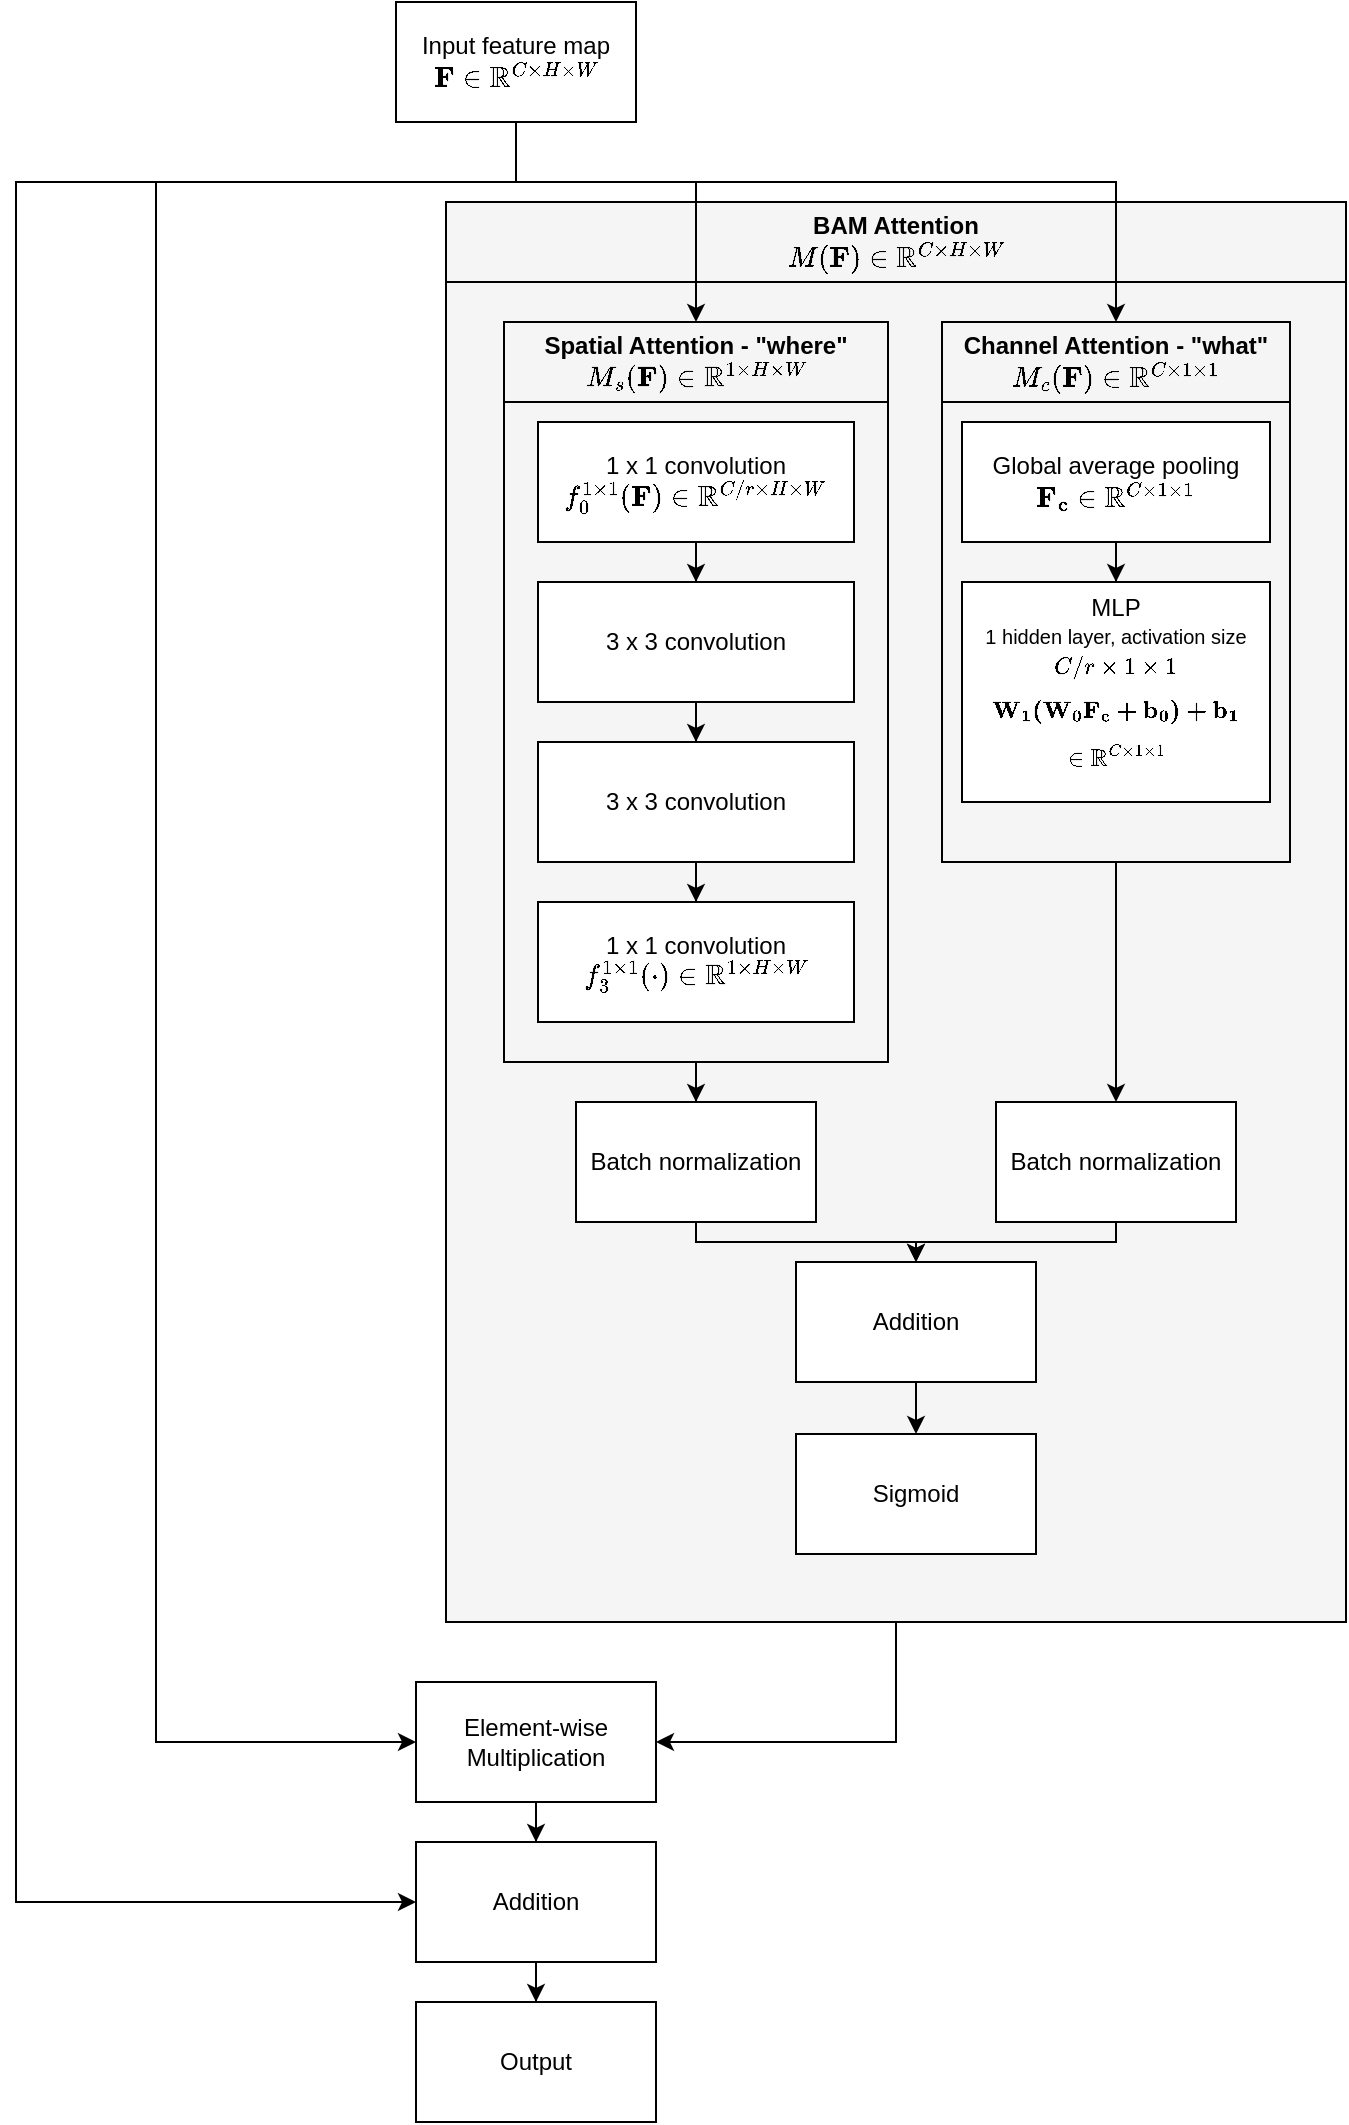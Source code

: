 <mxfile version="21.5.0" type="device" pages="4">
  <diagram name="BAM" id="zsld6Jxi-Ew4ygfTaV6O">
    <mxGraphModel dx="1139" dy="1186" grid="1" gridSize="10" guides="1" tooltips="1" connect="1" arrows="1" fold="1" page="1" pageScale="1" pageWidth="827" pageHeight="1169" math="1" shadow="0">
      <root>
        <mxCell id="0" />
        <mxCell id="1" parent="0" />
        <mxCell id="NymrAEIs1yoX1wFV64J--50" value="BAM Attention&lt;br&gt;\(M(\mathbf{F}) \in \mathbb{R}^{C \times H \times W} \)" style="swimlane;whiteSpace=wrap;html=1;startSize=40;fillColor=#F5F5F5;swimlaneLine=1;glass=0;gradientColor=none;swimlaneFillColor=#F5F5F5;" parent="1" vertex="1">
          <mxGeometry x="355" y="220" width="450" height="710" as="geometry">
            <mxRectangle x="500" y="240" width="140" height="30" as="alternateBounds" />
          </mxGeometry>
        </mxCell>
        <mxCell id="NymrAEIs1yoX1wFV64J--5" value="Batch normalization" style="rounded=0;whiteSpace=wrap;html=1;" parent="NymrAEIs1yoX1wFV64J--50" vertex="1">
          <mxGeometry x="275" y="450" width="120" height="60" as="geometry" />
        </mxCell>
        <mxCell id="NymrAEIs1yoX1wFV64J--57" value="" style="edgeStyle=orthogonalEdgeStyle;rounded=0;orthogonalLoop=1;jettySize=auto;html=1;exitX=0.5;exitY=1;exitDx=0;exitDy=0;" parent="NymrAEIs1yoX1wFV64J--50" source="NymrAEIs1yoX1wFV64J--28" target="NymrAEIs1yoX1wFV64J--5" edge="1">
          <mxGeometry relative="1" as="geometry">
            <mxPoint x="735" y="630" as="sourcePoint" />
            <mxPoint x="635" y="750" as="targetPoint" />
            <Array as="points">
              <mxPoint x="335" y="390" />
              <mxPoint x="335" y="390" />
            </Array>
          </mxGeometry>
        </mxCell>
        <mxCell id="NymrAEIs1yoX1wFV64J--17" style="edgeStyle=orthogonalEdgeStyle;rounded=0;orthogonalLoop=1;jettySize=auto;html=1;exitX=0.5;exitY=1;exitDx=0;exitDy=0;" parent="NymrAEIs1yoX1wFV64J--50" source="NymrAEIs1yoX1wFV64J--5" target="NymrAEIs1yoX1wFV64J--16" edge="1">
          <mxGeometry relative="1" as="geometry">
            <Array as="points">
              <mxPoint x="335" y="520" />
              <mxPoint x="235" y="520" />
            </Array>
          </mxGeometry>
        </mxCell>
        <mxCell id="NymrAEIs1yoX1wFV64J--28" value="Channel Attention - &quot;what&quot;&lt;br&gt;\(M_c(\mathbf{F}&lt;br&gt;) \in \mathbb{R}^{C \times 1 \times 1} \)" style="swimlane;whiteSpace=wrap;html=1;startSize=40;fillColor=#F5F5F5;swimlaneLine=1;glass=0;gradientColor=none;swimlaneFillColor=#F5F5F5;" parent="NymrAEIs1yoX1wFV64J--50" vertex="1">
          <mxGeometry x="248" y="60" width="174" height="270" as="geometry">
            <mxRectangle x="500" y="240" width="140" height="30" as="alternateBounds" />
          </mxGeometry>
        </mxCell>
        <mxCell id="NymrAEIs1yoX1wFV64J--2" value="Global average pooling&lt;br&gt;\(\mathbf{F_c} \in \mathbb{R}^{C \times 1 \times 1} \)" style="rounded=0;whiteSpace=wrap;html=1;" parent="NymrAEIs1yoX1wFV64J--28" vertex="1">
          <mxGeometry x="10" y="50" width="154" height="60" as="geometry" />
        </mxCell>
        <mxCell id="NymrAEIs1yoX1wFV64J--3" value="MLP&lt;br&gt;&lt;div style=&quot;&quot;&gt;&lt;span style=&quot;background-color: initial;&quot;&gt;&lt;font style=&quot;font-size: 10px;&quot;&gt;1 hidden layer, activation size \( C/r \times 1 \times 1 \)&lt;/font&gt;&lt;/span&gt;&lt;/div&gt;&lt;div style=&quot;&quot;&gt;&lt;span style=&quot;background-color: initial;&quot;&gt;&lt;font style=&quot;font-size: 10px;&quot;&gt;\[ \mathbf{W_1(W_0 F_c + b_0) + b_1} \]&lt;/font&gt;&lt;/span&gt;&lt;/div&gt;&lt;div style=&quot;&quot;&gt;&lt;span style=&quot;background-color: initial;&quot;&gt;&lt;font style=&quot;font-size: 10px;&quot;&gt;\[ \in \mathbb{R}^{C \times 1 \times 1} \]&lt;/font&gt;&lt;/span&gt;&lt;/div&gt;" style="rounded=0;whiteSpace=wrap;html=1;" parent="NymrAEIs1yoX1wFV64J--28" vertex="1">
          <mxGeometry x="10" y="130" width="154" height="110" as="geometry" />
        </mxCell>
        <mxCell id="NymrAEIs1yoX1wFV64J--4" value="" style="edgeStyle=orthogonalEdgeStyle;rounded=0;orthogonalLoop=1;jettySize=auto;html=1;" parent="NymrAEIs1yoX1wFV64J--28" source="NymrAEIs1yoX1wFV64J--2" target="NymrAEIs1yoX1wFV64J--3" edge="1">
          <mxGeometry relative="1" as="geometry" />
        </mxCell>
        <mxCell id="NymrAEIs1yoX1wFV64J--29" value="Spatial Attention - &quot;where&quot;&lt;br&gt;\(M_s(\mathbf{F}) \in \mathbb{R}^{1 \times H \times W} \)" style="swimlane;whiteSpace=wrap;html=1;startSize=40;fillColor=#F5F5F5;glass=0;gradientColor=none;swimlaneFillColor=#F5F5F5;" parent="NymrAEIs1yoX1wFV64J--50" vertex="1">
          <mxGeometry x="29" y="60" width="192" height="370" as="geometry">
            <mxRectangle x="500" y="240" width="140" height="30" as="alternateBounds" />
          </mxGeometry>
        </mxCell>
        <mxCell id="NymrAEIs1yoX1wFV64J--14" value="1 x 1 convolution&lt;br style=&quot;border-color: var(--border-color);&quot;&gt;\( f_3^{1 \times 1} (\mathbf{\cdot}) \in \mathbb{R}^{1 \times H \times W} \)" style="rounded=0;whiteSpace=wrap;html=1;" parent="NymrAEIs1yoX1wFV64J--29" vertex="1">
          <mxGeometry x="17" y="290" width="158" height="60" as="geometry" />
        </mxCell>
        <mxCell id="NymrAEIs1yoX1wFV64J--11" value="3 x 3 convolution" style="rounded=0;whiteSpace=wrap;html=1;" parent="NymrAEIs1yoX1wFV64J--29" vertex="1">
          <mxGeometry x="17" y="210" width="158" height="60" as="geometry" />
        </mxCell>
        <mxCell id="NymrAEIs1yoX1wFV64J--9" value="3 x 3 convolution" style="rounded=0;whiteSpace=wrap;html=1;" parent="NymrAEIs1yoX1wFV64J--29" vertex="1">
          <mxGeometry x="17" y="130" width="158" height="60" as="geometry" />
        </mxCell>
        <mxCell id="NymrAEIs1yoX1wFV64J--7" value="1 x 1 convolution&lt;br&gt;\( f_0^{1 \times 1} (\mathbf{F}) \in \mathbb{R}^{C / r \times H \times W} \)" style="rounded=0;whiteSpace=wrap;html=1;" parent="NymrAEIs1yoX1wFV64J--29" vertex="1">
          <mxGeometry x="17" y="50" width="158" height="60" as="geometry" />
        </mxCell>
        <mxCell id="NymrAEIs1yoX1wFV64J--15" value="" style="edgeStyle=orthogonalEdgeStyle;rounded=0;orthogonalLoop=1;jettySize=auto;html=1;" parent="NymrAEIs1yoX1wFV64J--29" source="NymrAEIs1yoX1wFV64J--11" target="NymrAEIs1yoX1wFV64J--14" edge="1">
          <mxGeometry relative="1" as="geometry" />
        </mxCell>
        <mxCell id="NymrAEIs1yoX1wFV64J--12" style="edgeStyle=orthogonalEdgeStyle;rounded=0;orthogonalLoop=1;jettySize=auto;html=1;" parent="NymrAEIs1yoX1wFV64J--29" source="NymrAEIs1yoX1wFV64J--9" target="NymrAEIs1yoX1wFV64J--11" edge="1">
          <mxGeometry relative="1" as="geometry" />
        </mxCell>
        <mxCell id="NymrAEIs1yoX1wFV64J--10" value="" style="edgeStyle=orthogonalEdgeStyle;rounded=0;orthogonalLoop=1;jettySize=auto;html=1;" parent="NymrAEIs1yoX1wFV64J--29" source="NymrAEIs1yoX1wFV64J--7" target="NymrAEIs1yoX1wFV64J--9" edge="1">
          <mxGeometry relative="1" as="geometry" />
        </mxCell>
        <mxCell id="NymrAEIs1yoX1wFV64J--16" value="Addition" style="rounded=0;whiteSpace=wrap;html=1;" parent="NymrAEIs1yoX1wFV64J--50" vertex="1">
          <mxGeometry x="175" y="530" width="120" height="60" as="geometry" />
        </mxCell>
        <mxCell id="NymrAEIs1yoX1wFV64J--46" value="Sigmoid" style="rounded=0;whiteSpace=wrap;html=1;" parent="NymrAEIs1yoX1wFV64J--50" vertex="1">
          <mxGeometry x="175" y="616" width="120" height="60" as="geometry" />
        </mxCell>
        <mxCell id="NymrAEIs1yoX1wFV64J--47" value="" style="edgeStyle=orthogonalEdgeStyle;rounded=0;orthogonalLoop=1;jettySize=auto;html=1;fontFamily=Helvetica;fontSize=12;fontColor=default;startSize=40;" parent="NymrAEIs1yoX1wFV64J--50" source="NymrAEIs1yoX1wFV64J--16" target="NymrAEIs1yoX1wFV64J--46" edge="1">
          <mxGeometry relative="1" as="geometry">
            <mxPoint x="195" y="620" as="sourcePoint" />
            <mxPoint x="115" y="660" as="targetPoint" />
          </mxGeometry>
        </mxCell>
        <mxCell id="NymrAEIs1yoX1wFV64J--35" style="edgeStyle=orthogonalEdgeStyle;rounded=0;orthogonalLoop=1;jettySize=auto;html=1;exitX=0.5;exitY=1;exitDx=0;exitDy=0;" parent="NymrAEIs1yoX1wFV64J--50" source="YNFKJg9VZ-PD_O8H9NEC-4" target="NymrAEIs1yoX1wFV64J--16" edge="1">
          <mxGeometry relative="1" as="geometry">
            <Array as="points">
              <mxPoint x="125" y="520" />
              <mxPoint x="235" y="520" />
            </Array>
          </mxGeometry>
        </mxCell>
        <mxCell id="YNFKJg9VZ-PD_O8H9NEC-4" value="Batch normalization" style="rounded=0;whiteSpace=wrap;html=1;" vertex="1" parent="NymrAEIs1yoX1wFV64J--50">
          <mxGeometry x="65" y="450" width="120" height="60" as="geometry" />
        </mxCell>
        <mxCell id="YNFKJg9VZ-PD_O8H9NEC-5" value="" style="edgeStyle=orthogonalEdgeStyle;rounded=0;orthogonalLoop=1;jettySize=auto;html=1;exitX=0.5;exitY=1;exitDx=0;exitDy=0;" edge="1" parent="NymrAEIs1yoX1wFV64J--50" source="NymrAEIs1yoX1wFV64J--29" target="YNFKJg9VZ-PD_O8H9NEC-4">
          <mxGeometry relative="1" as="geometry">
            <mxPoint x="480" y="650" as="sourcePoint" />
            <mxPoint x="590" y="750" as="targetPoint" />
          </mxGeometry>
        </mxCell>
        <mxCell id="NymrAEIs1yoX1wFV64J--19" style="edgeStyle=orthogonalEdgeStyle;rounded=0;orthogonalLoop=1;jettySize=auto;html=1;entryX=0;entryY=0.5;entryDx=0;entryDy=0;" parent="1" source="ItSjVZpDb0nTv8W1Hyh--1" target="NymrAEIs1yoX1wFV64J--20" edge="1">
          <mxGeometry relative="1" as="geometry">
            <mxPoint x="250" y="770" as="targetPoint" />
            <Array as="points">
              <mxPoint x="390" y="210" />
              <mxPoint x="210" y="210" />
              <mxPoint x="210" y="990" />
            </Array>
          </mxGeometry>
        </mxCell>
        <mxCell id="NymrAEIs1yoX1wFV64J--24" style="edgeStyle=orthogonalEdgeStyle;rounded=0;orthogonalLoop=1;jettySize=auto;html=1;" parent="1" source="ItSjVZpDb0nTv8W1Hyh--1" target="NymrAEIs1yoX1wFV64J--22" edge="1">
          <mxGeometry relative="1" as="geometry">
            <Array as="points">
              <mxPoint x="390" y="210" />
              <mxPoint x="140" y="210" />
              <mxPoint x="140" y="1070" />
            </Array>
          </mxGeometry>
        </mxCell>
        <mxCell id="ItSjVZpDb0nTv8W1Hyh--1" value="Input feature map&lt;br&gt;\( \mathbf{F} \in \mathbb{R} ^ {C \times H \times W} \)" style="rounded=0;whiteSpace=wrap;html=1;" parent="1" vertex="1">
          <mxGeometry x="330" y="120" width="120" height="60" as="geometry" />
        </mxCell>
        <mxCell id="NymrAEIs1yoX1wFV64J--45" value="" style="edgeStyle=orthogonalEdgeStyle;rounded=0;orthogonalLoop=1;jettySize=auto;html=1;fontFamily=Helvetica;fontSize=12;fontColor=default;startSize=40;exitX=0.5;exitY=1;exitDx=0;exitDy=0;" parent="1" source="NymrAEIs1yoX1wFV64J--50" target="NymrAEIs1yoX1wFV64J--20" edge="1">
          <mxGeometry relative="1" as="geometry">
            <Array as="points">
              <mxPoint x="580" y="990" />
            </Array>
          </mxGeometry>
        </mxCell>
        <mxCell id="NymrAEIs1yoX1wFV64J--23" style="edgeStyle=orthogonalEdgeStyle;rounded=0;orthogonalLoop=1;jettySize=auto;html=1;" parent="1" source="NymrAEIs1yoX1wFV64J--20" target="NymrAEIs1yoX1wFV64J--22" edge="1">
          <mxGeometry relative="1" as="geometry" />
        </mxCell>
        <mxCell id="NymrAEIs1yoX1wFV64J--20" value="Element-wise Multiplication" style="rounded=0;whiteSpace=wrap;html=1;" parent="1" vertex="1">
          <mxGeometry x="340" y="960" width="120" height="60" as="geometry" />
        </mxCell>
        <mxCell id="NymrAEIs1yoX1wFV64J--43" value="" style="edgeStyle=orthogonalEdgeStyle;rounded=0;orthogonalLoop=1;jettySize=auto;html=1;fontFamily=Helvetica;fontSize=12;fontColor=default;startSize=40;" parent="1" source="NymrAEIs1yoX1wFV64J--22" target="NymrAEIs1yoX1wFV64J--42" edge="1">
          <mxGeometry relative="1" as="geometry" />
        </mxCell>
        <mxCell id="NymrAEIs1yoX1wFV64J--22" value="Addition" style="rounded=0;whiteSpace=wrap;html=1;" parent="1" vertex="1">
          <mxGeometry x="340" y="1040" width="120" height="60" as="geometry" />
        </mxCell>
        <mxCell id="NymrAEIs1yoX1wFV64J--42" value="Output" style="rounded=0;whiteSpace=wrap;html=1;" parent="1" vertex="1">
          <mxGeometry x="340" y="1120" width="120" height="60" as="geometry" />
        </mxCell>
        <mxCell id="NymrAEIs1yoX1wFV64J--1" style="edgeStyle=orthogonalEdgeStyle;rounded=0;orthogonalLoop=1;jettySize=auto;html=1;exitX=0.5;exitY=1;exitDx=0;exitDy=0;entryX=0.5;entryY=0;entryDx=0;entryDy=0;" parent="1" source="ItSjVZpDb0nTv8W1Hyh--1" target="NymrAEIs1yoX1wFV64J--28" edge="1">
          <mxGeometry relative="1" as="geometry">
            <mxPoint x="570" y="280" as="targetPoint" />
            <mxPoint x="420" y="220" as="sourcePoint" />
            <Array as="points">
              <mxPoint x="390" y="210" />
              <mxPoint x="690" y="210" />
            </Array>
          </mxGeometry>
        </mxCell>
        <mxCell id="NymrAEIs1yoX1wFV64J--8" value="" style="edgeStyle=orthogonalEdgeStyle;rounded=0;orthogonalLoop=1;jettySize=auto;html=1;exitX=0.5;exitY=1;exitDx=0;exitDy=0;entryX=0.5;entryY=0;entryDx=0;entryDy=0;" parent="1" source="ItSjVZpDb0nTv8W1Hyh--1" target="NymrAEIs1yoX1wFV64J--29" edge="1">
          <mxGeometry relative="1" as="geometry">
            <mxPoint x="420" y="220" as="sourcePoint" />
            <Array as="points">
              <mxPoint x="390" y="210" />
              <mxPoint x="480" y="210" />
            </Array>
          </mxGeometry>
        </mxCell>
      </root>
    </mxGraphModel>
  </diagram>
  <diagram name="CBAM" id="0Rp8o3anOf1oCULqUSIC">
    <mxGraphModel dx="1328" dy="1383" grid="1" gridSize="10" guides="1" tooltips="1" connect="1" arrows="1" fold="1" page="1" pageScale="1" pageWidth="827" pageHeight="1169" math="1" shadow="0">
      <root>
        <mxCell id="CpZOBNBuc5CGiisoCxpq-0" />
        <mxCell id="CpZOBNBuc5CGiisoCxpq-1" parent="CpZOBNBuc5CGiisoCxpq-0" />
        <mxCell id="H7FKrCY7pLp9kR7ZtqTh-29" style="edgeStyle=orthogonalEdgeStyle;rounded=0;orthogonalLoop=1;jettySize=auto;html=1;" edge="1" parent="CpZOBNBuc5CGiisoCxpq-1" source="CpZOBNBuc5CGiisoCxpq-2" target="H7FKrCY7pLp9kR7ZtqTh-27">
          <mxGeometry relative="1" as="geometry" />
        </mxCell>
        <mxCell id="CpZOBNBuc5CGiisoCxpq-2" value="CBAM Attention&lt;br&gt;\(M(\mathbf{F}) \in \mathbb{R}^{C \times H \times W} \)" style="swimlane;whiteSpace=wrap;html=1;startSize=40;fillColor=#F5F5F5;swimlaneLine=1;glass=0;gradientColor=none;swimlaneFillColor=#F5F5F5;" vertex="1" parent="CpZOBNBuc5CGiisoCxpq-1">
          <mxGeometry x="168.75" y="220" width="637.5" height="1230" as="geometry">
            <mxRectangle x="500" y="240" width="140" height="30" as="alternateBounds" />
          </mxGeometry>
        </mxCell>
        <mxCell id="H7FKrCY7pLp9kR7ZtqTh-23" style="edgeStyle=orthogonalEdgeStyle;rounded=0;orthogonalLoop=1;jettySize=auto;html=1;" edge="1" parent="CpZOBNBuc5CGiisoCxpq-2" source="H7FKrCY7pLp9kR7ZtqTh-8" target="H7FKrCY7pLp9kR7ZtqTh-22">
          <mxGeometry relative="1" as="geometry" />
        </mxCell>
        <mxCell id="H7FKrCY7pLp9kR7ZtqTh-8" value="Spatial Attention - &quot;where&quot;&lt;br style=&quot;border-color: var(--border-color);&quot;&gt;\(M_s(\mathbf{F}) \in \mathbb{R}^{1 \times H \times W} \)" style="swimlane;whiteSpace=wrap;html=1;startSize=40;fillColor=#F5F5F5;swimlaneLine=1;glass=0;gradientColor=none;swimlaneFillColor=#F5F5F5;" vertex="1" parent="CpZOBNBuc5CGiisoCxpq-2">
          <mxGeometry x="152.75" y="690" width="332" height="400" as="geometry">
            <mxRectangle x="500" y="240" width="140" height="30" as="alternateBounds" />
          </mxGeometry>
        </mxCell>
        <mxCell id="H7FKrCY7pLp9kR7ZtqTh-9" value="Global average pooling&lt;br&gt;\(\mathbf{F^s_\text{avg}} \in \mathbb{R}^{1 \times H \times W} \)" style="rounded=0;whiteSpace=wrap;html=1;" vertex="1" parent="H7FKrCY7pLp9kR7ZtqTh-8">
          <mxGeometry x="10" y="50" width="154" height="60" as="geometry" />
        </mxCell>
        <mxCell id="H7FKrCY7pLp9kR7ZtqTh-11" style="edgeStyle=orthogonalEdgeStyle;rounded=0;orthogonalLoop=1;jettySize=auto;html=1;entryX=0.5;entryY=0;entryDx=0;entryDy=0;" edge="1" parent="H7FKrCY7pLp9kR7ZtqTh-8" source="H7FKrCY7pLp9kR7ZtqTh-12" target="H7FKrCY7pLp9kR7ZtqTh-17">
          <mxGeometry relative="1" as="geometry" />
        </mxCell>
        <mxCell id="H7FKrCY7pLp9kR7ZtqTh-12" value="Concatenate&lt;br&gt;\[ [\mathbf{F^s_\text{avg}}; \mathbf{F^s_\text{max}}] \in \mathbb{R}^{2 \times H \times W}&amp;nbsp;\]" style="rounded=0;whiteSpace=wrap;html=1;" vertex="1" parent="H7FKrCY7pLp9kR7ZtqTh-8">
          <mxGeometry x="10" y="130" width="310" height="70" as="geometry" />
        </mxCell>
        <mxCell id="H7FKrCY7pLp9kR7ZtqTh-13" value="" style="edgeStyle=orthogonalEdgeStyle;rounded=0;orthogonalLoop=1;jettySize=auto;html=1;" edge="1" parent="H7FKrCY7pLp9kR7ZtqTh-8" source="H7FKrCY7pLp9kR7ZtqTh-9">
          <mxGeometry relative="1" as="geometry">
            <mxPoint x="87" y="130" as="targetPoint" />
          </mxGeometry>
        </mxCell>
        <mxCell id="H7FKrCY7pLp9kR7ZtqTh-14" value="Global max pooling&lt;br&gt;\(\mathbf{F^s_\text{max}} \in \mathbb{R}^{1 \times H \times W} \)" style="rounded=0;whiteSpace=wrap;html=1;" vertex="1" parent="H7FKrCY7pLp9kR7ZtqTh-8">
          <mxGeometry x="175" y="50" width="154" height="60" as="geometry" />
        </mxCell>
        <mxCell id="H7FKrCY7pLp9kR7ZtqTh-15" value="" style="edgeStyle=orthogonalEdgeStyle;rounded=0;orthogonalLoop=1;jettySize=auto;html=1;entryX=0.781;entryY=0.012;entryDx=0;entryDy=0;entryPerimeter=0;" edge="1" parent="H7FKrCY7pLp9kR7ZtqTh-8" source="H7FKrCY7pLp9kR7ZtqTh-14" target="H7FKrCY7pLp9kR7ZtqTh-12">
          <mxGeometry relative="1" as="geometry">
            <mxPoint x="245" y="110" as="sourcePoint" />
            <mxPoint x="245" y="130" as="targetPoint" />
          </mxGeometry>
        </mxCell>
        <mxCell id="H7FKrCY7pLp9kR7ZtqTh-16" style="edgeStyle=orthogonalEdgeStyle;rounded=0;orthogonalLoop=1;jettySize=auto;html=1;" edge="1" parent="H7FKrCY7pLp9kR7ZtqTh-8" source="H7FKrCY7pLp9kR7ZtqTh-17" target="H7FKrCY7pLp9kR7ZtqTh-18">
          <mxGeometry relative="1" as="geometry" />
        </mxCell>
        <mxCell id="H7FKrCY7pLp9kR7ZtqTh-17" value="7 x 7 convolution" style="rounded=0;whiteSpace=wrap;html=1;" vertex="1" parent="H7FKrCY7pLp9kR7ZtqTh-8">
          <mxGeometry x="105" y="230" width="120" height="60" as="geometry" />
        </mxCell>
        <mxCell id="H7FKrCY7pLp9kR7ZtqTh-18" value="Sigmoid" style="rounded=0;whiteSpace=wrap;html=1;" vertex="1" parent="H7FKrCY7pLp9kR7ZtqTh-8">
          <mxGeometry x="105" y="320" width="120" height="60" as="geometry" />
        </mxCell>
        <mxCell id="H7FKrCY7pLp9kR7ZtqTh-7" style="edgeStyle=orthogonalEdgeStyle;rounded=0;orthogonalLoop=1;jettySize=auto;html=1;" edge="1" parent="CpZOBNBuc5CGiisoCxpq-2" source="CpZOBNBuc5CGiisoCxpq-6" target="CpZOBNBuc5CGiisoCxpq-29">
          <mxGeometry relative="1" as="geometry" />
        </mxCell>
        <mxCell id="CpZOBNBuc5CGiisoCxpq-6" value="Channel Attention - &quot;what&quot;&lt;br&gt;\(M_c(\mathbf{F}&lt;br&gt;) \in \mathbb{R}^{C \times 1 \times 1} \)" style="swimlane;whiteSpace=wrap;html=1;startSize=40;fillColor=#F5F5F5;swimlaneLine=1;glass=0;gradientColor=none;swimlaneFillColor=#F5F5F5;" vertex="1" parent="CpZOBNBuc5CGiisoCxpq-2">
          <mxGeometry x="152.75" y="90" width="332" height="430" as="geometry">
            <mxRectangle x="500" y="240" width="140" height="30" as="alternateBounds" />
          </mxGeometry>
        </mxCell>
        <mxCell id="CpZOBNBuc5CGiisoCxpq-7" value="Global average pooling&lt;br&gt;\(\mathbf{F^c_\text{avg}} \in \mathbb{R}^{C \times 1 \times 1} \)" style="rounded=0;whiteSpace=wrap;html=1;" vertex="1" parent="CpZOBNBuc5CGiisoCxpq-6">
          <mxGeometry x="10" y="50" width="154" height="60" as="geometry" />
        </mxCell>
        <mxCell id="H7FKrCY7pLp9kR7ZtqTh-3" style="edgeStyle=orthogonalEdgeStyle;rounded=0;orthogonalLoop=1;jettySize=auto;html=1;exitX=0.75;exitY=1;exitDx=0;exitDy=0;entryX=0.5;entryY=0;entryDx=0;entryDy=0;" edge="1" parent="CpZOBNBuc5CGiisoCxpq-6" source="CpZOBNBuc5CGiisoCxpq-8" target="H7FKrCY7pLp9kR7ZtqTh-2">
          <mxGeometry relative="1" as="geometry" />
        </mxCell>
        <mxCell id="H7FKrCY7pLp9kR7ZtqTh-4" style="edgeStyle=orthogonalEdgeStyle;rounded=0;orthogonalLoop=1;jettySize=auto;html=1;exitX=0.25;exitY=1;exitDx=0;exitDy=0;entryX=0.5;entryY=0;entryDx=0;entryDy=0;" edge="1" parent="CpZOBNBuc5CGiisoCxpq-6" source="CpZOBNBuc5CGiisoCxpq-8" target="H7FKrCY7pLp9kR7ZtqTh-2">
          <mxGeometry relative="1" as="geometry" />
        </mxCell>
        <mxCell id="CpZOBNBuc5CGiisoCxpq-8" value="MLP&lt;br&gt;&lt;div style=&quot;&quot;&gt;&lt;span style=&quot;background-color: initial;&quot;&gt;&lt;font style=&quot;font-size: 10px;&quot;&gt;1 hidden layer, activation size \( C/r \times 1 \times 1 \)&lt;/font&gt;&lt;/span&gt;&lt;/div&gt;&lt;div style=&quot;&quot;&gt;&lt;span style=&quot;background-color: initial;&quot;&gt;&lt;font style=&quot;font-size: 10px;&quot;&gt;\[ \mathbf{W_1(W_0 F_c + b_0) + b_1} \]&lt;/font&gt;&lt;/span&gt;&lt;/div&gt;&lt;div style=&quot;&quot;&gt;&lt;span style=&quot;background-color: initial;&quot;&gt;&lt;font style=&quot;font-size: 10px;&quot;&gt;\[ \in \mathbb{R}^{C \times 1 \times 1} \]&lt;/font&gt;&lt;/span&gt;&lt;/div&gt;" style="rounded=0;whiteSpace=wrap;html=1;" vertex="1" parent="CpZOBNBuc5CGiisoCxpq-6">
          <mxGeometry x="10" y="130" width="310" height="90" as="geometry" />
        </mxCell>
        <mxCell id="CpZOBNBuc5CGiisoCxpq-9" value="" style="edgeStyle=orthogonalEdgeStyle;rounded=0;orthogonalLoop=1;jettySize=auto;html=1;" edge="1" parent="CpZOBNBuc5CGiisoCxpq-6" source="CpZOBNBuc5CGiisoCxpq-7">
          <mxGeometry relative="1" as="geometry">
            <mxPoint x="87" y="130" as="targetPoint" />
          </mxGeometry>
        </mxCell>
        <mxCell id="H7FKrCY7pLp9kR7ZtqTh-0" value="Global max pooling&lt;br&gt;\(\mathbf{F^c_\text{max}} \in \mathbb{R}^{C \times 1 \times 1} \)" style="rounded=0;whiteSpace=wrap;html=1;" vertex="1" parent="CpZOBNBuc5CGiisoCxpq-6">
          <mxGeometry x="175" y="50" width="154" height="60" as="geometry" />
        </mxCell>
        <mxCell id="H7FKrCY7pLp9kR7ZtqTh-1" value="" style="edgeStyle=orthogonalEdgeStyle;rounded=0;orthogonalLoop=1;jettySize=auto;html=1;entryX=0.781;entryY=0.012;entryDx=0;entryDy=0;entryPerimeter=0;" edge="1" parent="CpZOBNBuc5CGiisoCxpq-6" source="H7FKrCY7pLp9kR7ZtqTh-0" target="CpZOBNBuc5CGiisoCxpq-8">
          <mxGeometry relative="1" as="geometry">
            <mxPoint x="245" y="110" as="sourcePoint" />
            <mxPoint x="245" y="130" as="targetPoint" />
          </mxGeometry>
        </mxCell>
        <mxCell id="H7FKrCY7pLp9kR7ZtqTh-6" style="edgeStyle=orthogonalEdgeStyle;rounded=0;orthogonalLoop=1;jettySize=auto;html=1;" edge="1" parent="CpZOBNBuc5CGiisoCxpq-6" source="H7FKrCY7pLp9kR7ZtqTh-2" target="H7FKrCY7pLp9kR7ZtqTh-5">
          <mxGeometry relative="1" as="geometry" />
        </mxCell>
        <mxCell id="H7FKrCY7pLp9kR7ZtqTh-2" value="Addition" style="rounded=0;whiteSpace=wrap;html=1;" vertex="1" parent="CpZOBNBuc5CGiisoCxpq-6">
          <mxGeometry x="106" y="260" width="120" height="60" as="geometry" />
        </mxCell>
        <mxCell id="H7FKrCY7pLp9kR7ZtqTh-5" value="Sigmoid" style="rounded=0;whiteSpace=wrap;html=1;" vertex="1" parent="CpZOBNBuc5CGiisoCxpq-6">
          <mxGeometry x="106" y="340" width="120" height="60" as="geometry" />
        </mxCell>
        <mxCell id="H7FKrCY7pLp9kR7ZtqTh-19" style="edgeStyle=orthogonalEdgeStyle;rounded=0;orthogonalLoop=1;jettySize=auto;html=1;" edge="1" parent="CpZOBNBuc5CGiisoCxpq-2" source="CpZOBNBuc5CGiisoCxpq-29" target="H7FKrCY7pLp9kR7ZtqTh-14">
          <mxGeometry relative="1" as="geometry">
            <Array as="points">
              <mxPoint x="319" y="670" />
              <mxPoint x="411" y="670" />
            </Array>
          </mxGeometry>
        </mxCell>
        <mxCell id="H7FKrCY7pLp9kR7ZtqTh-20" style="edgeStyle=orthogonalEdgeStyle;rounded=0;orthogonalLoop=1;jettySize=auto;html=1;" edge="1" parent="CpZOBNBuc5CGiisoCxpq-2" source="CpZOBNBuc5CGiisoCxpq-29" target="H7FKrCY7pLp9kR7ZtqTh-9">
          <mxGeometry relative="1" as="geometry">
            <Array as="points">
              <mxPoint x="319" y="670" />
              <mxPoint x="221" y="670" />
            </Array>
          </mxGeometry>
        </mxCell>
        <mxCell id="H7FKrCY7pLp9kR7ZtqTh-21" style="edgeStyle=orthogonalEdgeStyle;rounded=0;orthogonalLoop=1;jettySize=auto;html=1;entryX=0;entryY=0.5;entryDx=0;entryDy=0;" edge="1" parent="CpZOBNBuc5CGiisoCxpq-2" source="CpZOBNBuc5CGiisoCxpq-29" target="H7FKrCY7pLp9kR7ZtqTh-22">
          <mxGeometry relative="1" as="geometry">
            <mxPoint x="137.5" y="1170" as="targetPoint" />
            <Array as="points">
              <mxPoint x="319" y="650" />
              <mxPoint x="91" y="650" />
              <mxPoint x="91" y="1160" />
            </Array>
          </mxGeometry>
        </mxCell>
        <mxCell id="CpZOBNBuc5CGiisoCxpq-29" value="Element-wise Multiplication" style="rounded=0;whiteSpace=wrap;html=1;" vertex="1" parent="CpZOBNBuc5CGiisoCxpq-2">
          <mxGeometry x="258.75" y="560" width="120" height="60" as="geometry" />
        </mxCell>
        <mxCell id="H7FKrCY7pLp9kR7ZtqTh-22" value="Element-wise Multiplication" style="rounded=0;whiteSpace=wrap;html=1;" vertex="1" parent="CpZOBNBuc5CGiisoCxpq-2">
          <mxGeometry x="258.75" y="1130" width="120" height="60" as="geometry" />
        </mxCell>
        <mxCell id="H7FKrCY7pLp9kR7ZtqTh-28" style="edgeStyle=orthogonalEdgeStyle;rounded=0;orthogonalLoop=1;jettySize=auto;html=1;" edge="1" parent="CpZOBNBuc5CGiisoCxpq-1" source="CpZOBNBuc5CGiisoCxpq-26" target="H7FKrCY7pLp9kR7ZtqTh-27">
          <mxGeometry relative="1" as="geometry">
            <Array as="points">
              <mxPoint x="390" y="200" />
              <mxPoint x="60" y="200" />
              <mxPoint x="60" y="1520" />
            </Array>
          </mxGeometry>
        </mxCell>
        <mxCell id="CpZOBNBuc5CGiisoCxpq-26" value="Input feature map&lt;br&gt;\( \mathbf{F} \in \mathbb{R} ^ {C \times H \times W} \)" style="rounded=0;whiteSpace=wrap;html=1;" vertex="1" parent="CpZOBNBuc5CGiisoCxpq-1">
          <mxGeometry x="330" y="120" width="120" height="60" as="geometry" />
        </mxCell>
        <mxCell id="CpZOBNBuc5CGiisoCxpq-33" style="edgeStyle=orthogonalEdgeStyle;rounded=0;orthogonalLoop=1;jettySize=auto;html=1;exitX=0.5;exitY=1;exitDx=0;exitDy=0;" edge="1" parent="CpZOBNBuc5CGiisoCxpq-1" source="CpZOBNBuc5CGiisoCxpq-26" target="CpZOBNBuc5CGiisoCxpq-7">
          <mxGeometry relative="1" as="geometry">
            <mxPoint x="570" y="280" as="targetPoint" />
            <mxPoint x="420" y="220" as="sourcePoint" />
            <Array as="points">
              <mxPoint x="390" y="290" />
              <mxPoint x="390" y="290" />
            </Array>
          </mxGeometry>
        </mxCell>
        <mxCell id="CpZOBNBuc5CGiisoCxpq-34" value="" style="edgeStyle=orthogonalEdgeStyle;rounded=0;orthogonalLoop=1;jettySize=auto;html=1;exitX=0.5;exitY=1;exitDx=0;exitDy=0;" edge="1" parent="CpZOBNBuc5CGiisoCxpq-1" source="CpZOBNBuc5CGiisoCxpq-26" target="H7FKrCY7pLp9kR7ZtqTh-0">
          <mxGeometry relative="1" as="geometry">
            <mxPoint x="420" y="220" as="sourcePoint" />
            <Array as="points">
              <mxPoint x="390" y="200" />
              <mxPoint x="570" y="200" />
            </Array>
          </mxGeometry>
        </mxCell>
        <mxCell id="CpZOBNBuc5CGiisoCxpq-27" value="" style="edgeStyle=orthogonalEdgeStyle;rounded=0;orthogonalLoop=1;jettySize=auto;html=1;fontFamily=Helvetica;fontSize=12;fontColor=default;startSize=40;" edge="1" parent="CpZOBNBuc5CGiisoCxpq-1" source="CpZOBNBuc5CGiisoCxpq-26" target="CpZOBNBuc5CGiisoCxpq-29">
          <mxGeometry relative="1" as="geometry">
            <Array as="points">
              <mxPoint x="390" y="200" />
              <mxPoint x="60" y="200" />
              <mxPoint x="60" y="810" />
            </Array>
          </mxGeometry>
        </mxCell>
        <mxCell id="H7FKrCY7pLp9kR7ZtqTh-30" style="edgeStyle=orthogonalEdgeStyle;rounded=0;orthogonalLoop=1;jettySize=auto;html=1;" edge="1" parent="CpZOBNBuc5CGiisoCxpq-1" source="H7FKrCY7pLp9kR7ZtqTh-27" target="CpZOBNBuc5CGiisoCxpq-32">
          <mxGeometry relative="1" as="geometry" />
        </mxCell>
        <mxCell id="H7FKrCY7pLp9kR7ZtqTh-27" value="Addition" style="rounded=0;whiteSpace=wrap;html=1;" vertex="1" parent="CpZOBNBuc5CGiisoCxpq-1">
          <mxGeometry x="427.5" y="1490" width="120" height="60" as="geometry" />
        </mxCell>
        <mxCell id="CpZOBNBuc5CGiisoCxpq-32" value="Output" style="rounded=0;whiteSpace=wrap;html=1;" vertex="1" parent="CpZOBNBuc5CGiisoCxpq-1">
          <mxGeometry x="427.5" y="1580" width="120" height="60" as="geometry" />
        </mxCell>
      </root>
    </mxGraphModel>
  </diagram>
  <diagram name="SE" id="I--02y45OmGGL1tFsH7E">
    <mxGraphModel dx="319" dy="332" grid="1" gridSize="10" guides="1" tooltips="1" connect="1" arrows="1" fold="1" page="1" pageScale="1" pageWidth="827" pageHeight="1169" math="1" shadow="0">
      <root>
        <mxCell id="PqLkNHy3JUGVFTGOb4LJ-0" />
        <mxCell id="PqLkNHy3JUGVFTGOb4LJ-1" parent="PqLkNHy3JUGVFTGOb4LJ-0" />
        <mxCell id="PqLkNHy3JUGVFTGOb4LJ-3" value="SE Block" style="swimlane;whiteSpace=wrap;html=1;startSize=40;fillColor=#F5F5F5;swimlaneLine=1;glass=0;gradientColor=none;swimlaneFillColor=#F5F5F5;" vertex="1" parent="PqLkNHy3JUGVFTGOb4LJ-1">
          <mxGeometry x="319.89" y="220" width="416.25" height="520" as="geometry">
            <mxRectangle x="500" y="240" width="140" height="30" as="alternateBounds" />
          </mxGeometry>
        </mxCell>
        <mxCell id="rpzGBniZn3CLC37RWKn5-5" style="edgeStyle=orthogonalEdgeStyle;rounded=0;orthogonalLoop=1;jettySize=auto;html=1;" edge="1" parent="PqLkNHy3JUGVFTGOb4LJ-3" source="PqLkNHy3JUGVFTGOb4LJ-16" target="rpzGBniZn3CLC37RWKn5-0">
          <mxGeometry relative="1" as="geometry" />
        </mxCell>
        <mxCell id="PqLkNHy3JUGVFTGOb4LJ-16" value="Squeeze -&amp;nbsp;Global Information Embedding&lt;br&gt;\(\mathbf{z} = \mathbf{F_\text{sq}}(\mathbf{u})&lt;br&gt;&amp;nbsp;\in \mathbb{R}^{C \times 1 \times 1} \)" style="swimlane;whiteSpace=wrap;html=1;startSize=40;fillColor=#F5F5F5;swimlaneLine=1;glass=0;gradientColor=none;swimlaneFillColor=#F5F5F5;" vertex="1" parent="PqLkNHy3JUGVFTGOb4LJ-3">
          <mxGeometry x="85.75" y="70" width="244.75" height="130" as="geometry">
            <mxRectangle x="500" y="240" width="140" height="30" as="alternateBounds" />
          </mxGeometry>
        </mxCell>
        <mxCell id="PqLkNHy3JUGVFTGOb4LJ-17" value="Global average pooling&lt;br&gt;\(\mathbf{F^c_\text{avg}} \in \mathbb{R}^{C \times 1 \times 1} \)" style="rounded=0;whiteSpace=wrap;html=1;" vertex="1" parent="PqLkNHy3JUGVFTGOb4LJ-16">
          <mxGeometry x="45.37" y="50" width="154" height="60" as="geometry" />
        </mxCell>
        <mxCell id="rpzGBniZn3CLC37RWKn5-0" value="&lt;div&gt;Excitation - Adaptive Calibration&lt;/div&gt;&lt;div&gt;\(\mathbf{s} = \mathbf{F_\text{ex}}(\mathbf{z, W})&lt;br style=&quot;border-color: var(--border-color);&quot;&gt;&amp;nbsp;\in \mathbb{R}^{C \times 1 \times 1} \)&lt;br&gt;&lt;/div&gt;" style="swimlane;whiteSpace=wrap;html=1;startSize=40;fillColor=#F5F5F5;swimlaneLine=1;glass=0;gradientColor=none;swimlaneFillColor=#F5F5F5;" vertex="1" parent="PqLkNHy3JUGVFTGOb4LJ-3">
          <mxGeometry x="85.75" y="240" width="244.75" height="240" as="geometry">
            <mxRectangle x="500" y="240" width="140" height="30" as="alternateBounds" />
          </mxGeometry>
        </mxCell>
        <mxCell id="rpzGBniZn3CLC37RWKn5-4" value="Sigmoid" style="rounded=0;whiteSpace=wrap;html=1;" vertex="1" parent="rpzGBniZn3CLC37RWKn5-0">
          <mxGeometry x="62.37" y="160" width="120" height="60" as="geometry" />
        </mxCell>
        <mxCell id="rpzGBniZn3CLC37RWKn5-6" style="edgeStyle=orthogonalEdgeStyle;rounded=0;orthogonalLoop=1;jettySize=auto;html=1;" edge="1" parent="rpzGBniZn3CLC37RWKn5-0" source="PqLkNHy3JUGVFTGOb4LJ-20" target="rpzGBniZn3CLC37RWKn5-4">
          <mxGeometry relative="1" as="geometry" />
        </mxCell>
        <mxCell id="PqLkNHy3JUGVFTGOb4LJ-20" value="MLP&lt;br&gt;&lt;div style=&quot;&quot;&gt;&lt;span style=&quot;background-color: initial;&quot;&gt;&lt;font style=&quot;font-size: 10px;&quot;&gt;1 hidden layer, activation size \( C/r \times 1 \times 1 \)&lt;/font&gt;&lt;/span&gt;&lt;/div&gt;&lt;div style=&quot;&quot;&gt;&lt;font style=&quot;font-size: 10px;&quot;&gt;\[ \mathbf{W_2 \delta (W_1 z )} \in&amp;nbsp;\mathbb{R}^{C \times 1 \times 1} \]&lt;/font&gt;&lt;/div&gt;&lt;span style=&quot;font-size: 10px;&quot;&gt;&lt;br&gt;&lt;/span&gt;" style="rounded=0;whiteSpace=wrap;html=1;" vertex="1" parent="rpzGBniZn3CLC37RWKn5-0">
          <mxGeometry x="45.87" y="50" width="153" height="90" as="geometry" />
        </mxCell>
        <mxCell id="rpzGBniZn3CLC37RWKn5-8" style="edgeStyle=orthogonalEdgeStyle;rounded=0;orthogonalLoop=1;jettySize=auto;html=1;entryX=0;entryY=0.5;entryDx=0;entryDy=0;" edge="1" parent="PqLkNHy3JUGVFTGOb4LJ-1" source="PqLkNHy3JUGVFTGOb4LJ-33" target="PqLkNHy3JUGVFTGOb4LJ-30">
          <mxGeometry relative="1" as="geometry">
            <Array as="points">
              <mxPoint x="319.89" y="200" />
              <mxPoint x="109.89" y="200" />
              <mxPoint x="109.89" y="840" />
            </Array>
          </mxGeometry>
        </mxCell>
        <mxCell id="PqLkNHy3JUGVFTGOb4LJ-33" value="Input feature map&lt;br&gt;\( \mathbf{U} \in \mathbb{R} ^ {C \times H \times W} \)" style="rounded=0;whiteSpace=wrap;html=1;" vertex="1" parent="PqLkNHy3JUGVFTGOb4LJ-1">
          <mxGeometry x="259.89" y="120" width="120" height="60" as="geometry" />
        </mxCell>
        <mxCell id="PqLkNHy3JUGVFTGOb4LJ-35" value="" style="edgeStyle=orthogonalEdgeStyle;rounded=0;orthogonalLoop=1;jettySize=auto;html=1;exitX=0.5;exitY=1;exitDx=0;exitDy=0;" edge="1" parent="PqLkNHy3JUGVFTGOb4LJ-1" source="PqLkNHy3JUGVFTGOb4LJ-33" target="PqLkNHy3JUGVFTGOb4LJ-17">
          <mxGeometry relative="1" as="geometry">
            <mxPoint x="349.89" y="220" as="sourcePoint" />
            <Array as="points">
              <mxPoint x="319.89" y="200" />
              <mxPoint x="599.89" y="200" />
            </Array>
            <mxPoint x="499.89" y="360.0" as="targetPoint" />
          </mxGeometry>
        </mxCell>
        <mxCell id="PqLkNHy3JUGVFTGOb4LJ-39" value="Output" style="rounded=0;whiteSpace=wrap;html=1;" vertex="1" parent="PqLkNHy3JUGVFTGOb4LJ-1">
          <mxGeometry x="309.89" y="920" width="160" height="60" as="geometry" />
        </mxCell>
        <mxCell id="rpzGBniZn3CLC37RWKn5-9" style="edgeStyle=orthogonalEdgeStyle;rounded=0;orthogonalLoop=1;jettySize=auto;html=1;" edge="1" parent="PqLkNHy3JUGVFTGOb4LJ-1" source="PqLkNHy3JUGVFTGOb4LJ-30" target="PqLkNHy3JUGVFTGOb4LJ-39">
          <mxGeometry relative="1" as="geometry" />
        </mxCell>
        <mxCell id="PqLkNHy3JUGVFTGOb4LJ-30" value="Scale - channel-wise multiplication&lt;br&gt;\( \tilde{\mathbf{x}}_c = s_c \mathbf{u}_c \in \mathbb{R}^{H \times W} \)" style="rounded=0;whiteSpace=wrap;html=1;" vertex="1" parent="PqLkNHy3JUGVFTGOb4LJ-1">
          <mxGeometry x="309.89" y="800" width="160" height="80" as="geometry" />
        </mxCell>
        <mxCell id="rpzGBniZn3CLC37RWKn5-7" style="edgeStyle=orthogonalEdgeStyle;rounded=0;orthogonalLoop=1;jettySize=auto;html=1;" edge="1" parent="PqLkNHy3JUGVFTGOb4LJ-1" source="rpzGBniZn3CLC37RWKn5-0" target="PqLkNHy3JUGVFTGOb4LJ-30">
          <mxGeometry relative="1" as="geometry" />
        </mxCell>
      </root>
    </mxGraphModel>
  </diagram>
  <diagram name="ECA" id="P5YRNyKbcEoG19AmhE0j">
    <mxGraphModel dx="1328" dy="1383" grid="1" gridSize="10" guides="1" tooltips="1" connect="1" arrows="1" fold="1" page="1" pageScale="1" pageWidth="827" pageHeight="1169" math="1" shadow="0">
      <root>
        <mxCell id="JCRWacx1XGwZCxGCJUPS-0" />
        <mxCell id="JCRWacx1XGwZCxGCJUPS-1" parent="JCRWacx1XGwZCxGCJUPS-0" />
        <mxCell id="JCRWacx1XGwZCxGCJUPS-2" value="ECA Block" style="swimlane;whiteSpace=wrap;html=1;startSize=40;fillColor=#F5F5F5;swimlaneLine=1;glass=0;gradientColor=none;swimlaneFillColor=#F5F5F5;" vertex="1" parent="JCRWacx1XGwZCxGCJUPS-1">
          <mxGeometry x="319.89" y="220" width="416.25" height="520" as="geometry">
            <mxRectangle x="500" y="240" width="140" height="30" as="alternateBounds" />
          </mxGeometry>
        </mxCell>
        <mxCell id="JCRWacx1XGwZCxGCJUPS-3" style="edgeStyle=orthogonalEdgeStyle;rounded=0;orthogonalLoop=1;jettySize=auto;html=1;" edge="1" parent="JCRWacx1XGwZCxGCJUPS-2" source="JCRWacx1XGwZCxGCJUPS-4" target="JCRWacx1XGwZCxGCJUPS-6">
          <mxGeometry relative="1" as="geometry" />
        </mxCell>
        <mxCell id="JCRWacx1XGwZCxGCJUPS-4" value="Global Information Embedding" style="swimlane;whiteSpace=wrap;html=1;startSize=40;fillColor=#F5F5F5;swimlaneLine=1;glass=0;gradientColor=none;swimlaneFillColor=#F5F5F5;" vertex="1" parent="JCRWacx1XGwZCxGCJUPS-2">
          <mxGeometry x="85.75" y="70" width="244.75" height="130" as="geometry">
            <mxRectangle x="500" y="240" width="140" height="30" as="alternateBounds" />
          </mxGeometry>
        </mxCell>
        <mxCell id="JCRWacx1XGwZCxGCJUPS-5" value="Global average pooling&lt;br&gt;\(\mathbf{y} \in \mathbb{R}^{C \times 1 \times 1} \)" style="rounded=0;whiteSpace=wrap;html=1;" vertex="1" parent="JCRWacx1XGwZCxGCJUPS-4">
          <mxGeometry x="20" y="50" width="204.74" height="60" as="geometry" />
        </mxCell>
        <mxCell id="JCRWacx1XGwZCxGCJUPS-6" value="&lt;div&gt;&lt;span style=&quot;background-color: initial;&quot;&gt;Adaptive Neighborhood Interaction&lt;/span&gt;&lt;br&gt;&lt;/div&gt;&lt;div&gt;\( \mathbf{\omega} = \sigma (\mathbf{W}_k \mathbf{y}) \)&lt;/div&gt;" style="swimlane;whiteSpace=wrap;html=1;startSize=40;fillColor=#F5F5F5;swimlaneLine=1;glass=0;gradientColor=none;swimlaneFillColor=#F5F5F5;" vertex="1" parent="JCRWacx1XGwZCxGCJUPS-2">
          <mxGeometry x="85.75" y="240" width="244.75" height="240" as="geometry">
            <mxRectangle x="500" y="240" width="140" height="30" as="alternateBounds" />
          </mxGeometry>
        </mxCell>
        <mxCell id="JCRWacx1XGwZCxGCJUPS-7" value="Sigmoid" style="rounded=0;whiteSpace=wrap;html=1;" vertex="1" parent="JCRWacx1XGwZCxGCJUPS-6">
          <mxGeometry x="20" y="170" width="204.74" height="60" as="geometry" />
        </mxCell>
        <mxCell id="JCRWacx1XGwZCxGCJUPS-8" style="edgeStyle=orthogonalEdgeStyle;rounded=0;orthogonalLoop=1;jettySize=auto;html=1;" edge="1" parent="JCRWacx1XGwZCxGCJUPS-6" source="JCRWacx1XGwZCxGCJUPS-9" target="JCRWacx1XGwZCxGCJUPS-7">
          <mxGeometry relative="1" as="geometry" />
        </mxCell>
        <mxCell id="JCRWacx1XGwZCxGCJUPS-9" value="&lt;font style=&quot;font-size: 12px;&quot;&gt;Local corss-channel interactions&lt;br&gt;- 1D convolution&lt;br&gt;&lt;br&gt;&lt;/font&gt;&lt;div style=&quot;&quot;&gt;&lt;font style=&quot;font-size: 12px;&quot;&gt;\( \text{C1D}_k (\mathbf{y} )\)&lt;/font&gt;&lt;/div&gt;&lt;div style=&quot;&quot;&gt;&lt;font style=&quot;font-size: 12px;&quot;&gt;\( k = \psi (C) = \left| \frac{\log_2(C)}{\gamma} + \frac{b}{\gamma} \right| _\text{odd} \)&lt;/font&gt;&lt;/div&gt;&lt;div style=&quot;&quot;&gt;&lt;font style=&quot;font-size: 10px;&quot;&gt;&lt;br&gt;&lt;/font&gt;&lt;/div&gt;&lt;span style=&quot;font-size: 10px;&quot;&gt;&lt;br&gt;&lt;/span&gt;" style="rounded=0;whiteSpace=wrap;html=1;verticalAlign=top;" vertex="1" parent="JCRWacx1XGwZCxGCJUPS-6">
          <mxGeometry x="20" y="50" width="203" height="100" as="geometry" />
        </mxCell>
        <mxCell id="JCRWacx1XGwZCxGCJUPS-10" style="edgeStyle=orthogonalEdgeStyle;rounded=0;orthogonalLoop=1;jettySize=auto;html=1;entryX=0;entryY=0.5;entryDx=0;entryDy=0;" edge="1" parent="JCRWacx1XGwZCxGCJUPS-1" source="JCRWacx1XGwZCxGCJUPS-11" target="JCRWacx1XGwZCxGCJUPS-15">
          <mxGeometry relative="1" as="geometry">
            <Array as="points">
              <mxPoint x="319.89" y="200" />
              <mxPoint x="109.89" y="200" />
              <mxPoint x="109.89" y="840" />
            </Array>
          </mxGeometry>
        </mxCell>
        <mxCell id="JCRWacx1XGwZCxGCJUPS-11" value="Input feature map&lt;br&gt;\( \chi \in \mathbb{R} ^ {C \times H \times W} \)" style="rounded=0;whiteSpace=wrap;html=1;" vertex="1" parent="JCRWacx1XGwZCxGCJUPS-1">
          <mxGeometry x="259.89" y="120" width="120" height="60" as="geometry" />
        </mxCell>
        <mxCell id="JCRWacx1XGwZCxGCJUPS-12" value="" style="edgeStyle=orthogonalEdgeStyle;rounded=0;orthogonalLoop=1;jettySize=auto;html=1;exitX=0.5;exitY=1;exitDx=0;exitDy=0;" edge="1" parent="JCRWacx1XGwZCxGCJUPS-1" source="JCRWacx1XGwZCxGCJUPS-11" target="JCRWacx1XGwZCxGCJUPS-2">
          <mxGeometry relative="1" as="geometry">
            <mxPoint x="349.89" y="220" as="sourcePoint" />
            <Array as="points">
              <mxPoint x="320" y="200" />
              <mxPoint x="528" y="200" />
            </Array>
            <mxPoint x="499.89" y="360.0" as="targetPoint" />
          </mxGeometry>
        </mxCell>
        <mxCell id="JCRWacx1XGwZCxGCJUPS-13" value="Output" style="rounded=0;whiteSpace=wrap;html=1;" vertex="1" parent="JCRWacx1XGwZCxGCJUPS-1">
          <mxGeometry x="309.89" y="920" width="160" height="60" as="geometry" />
        </mxCell>
        <mxCell id="JCRWacx1XGwZCxGCJUPS-14" style="edgeStyle=orthogonalEdgeStyle;rounded=0;orthogonalLoop=1;jettySize=auto;html=1;" edge="1" parent="JCRWacx1XGwZCxGCJUPS-1" source="JCRWacx1XGwZCxGCJUPS-15" target="JCRWacx1XGwZCxGCJUPS-13">
          <mxGeometry relative="1" as="geometry" />
        </mxCell>
        <mxCell id="JCRWacx1XGwZCxGCJUPS-15" value="Scale - channel-wise multiplication" style="rounded=0;whiteSpace=wrap;html=1;" vertex="1" parent="JCRWacx1XGwZCxGCJUPS-1">
          <mxGeometry x="309.89" y="800" width="160" height="80" as="geometry" />
        </mxCell>
        <mxCell id="JCRWacx1XGwZCxGCJUPS-16" style="edgeStyle=orthogonalEdgeStyle;rounded=0;orthogonalLoop=1;jettySize=auto;html=1;" edge="1" parent="JCRWacx1XGwZCxGCJUPS-1" source="JCRWacx1XGwZCxGCJUPS-6" target="JCRWacx1XGwZCxGCJUPS-15">
          <mxGeometry relative="1" as="geometry" />
        </mxCell>
      </root>
    </mxGraphModel>
  </diagram>
</mxfile>
